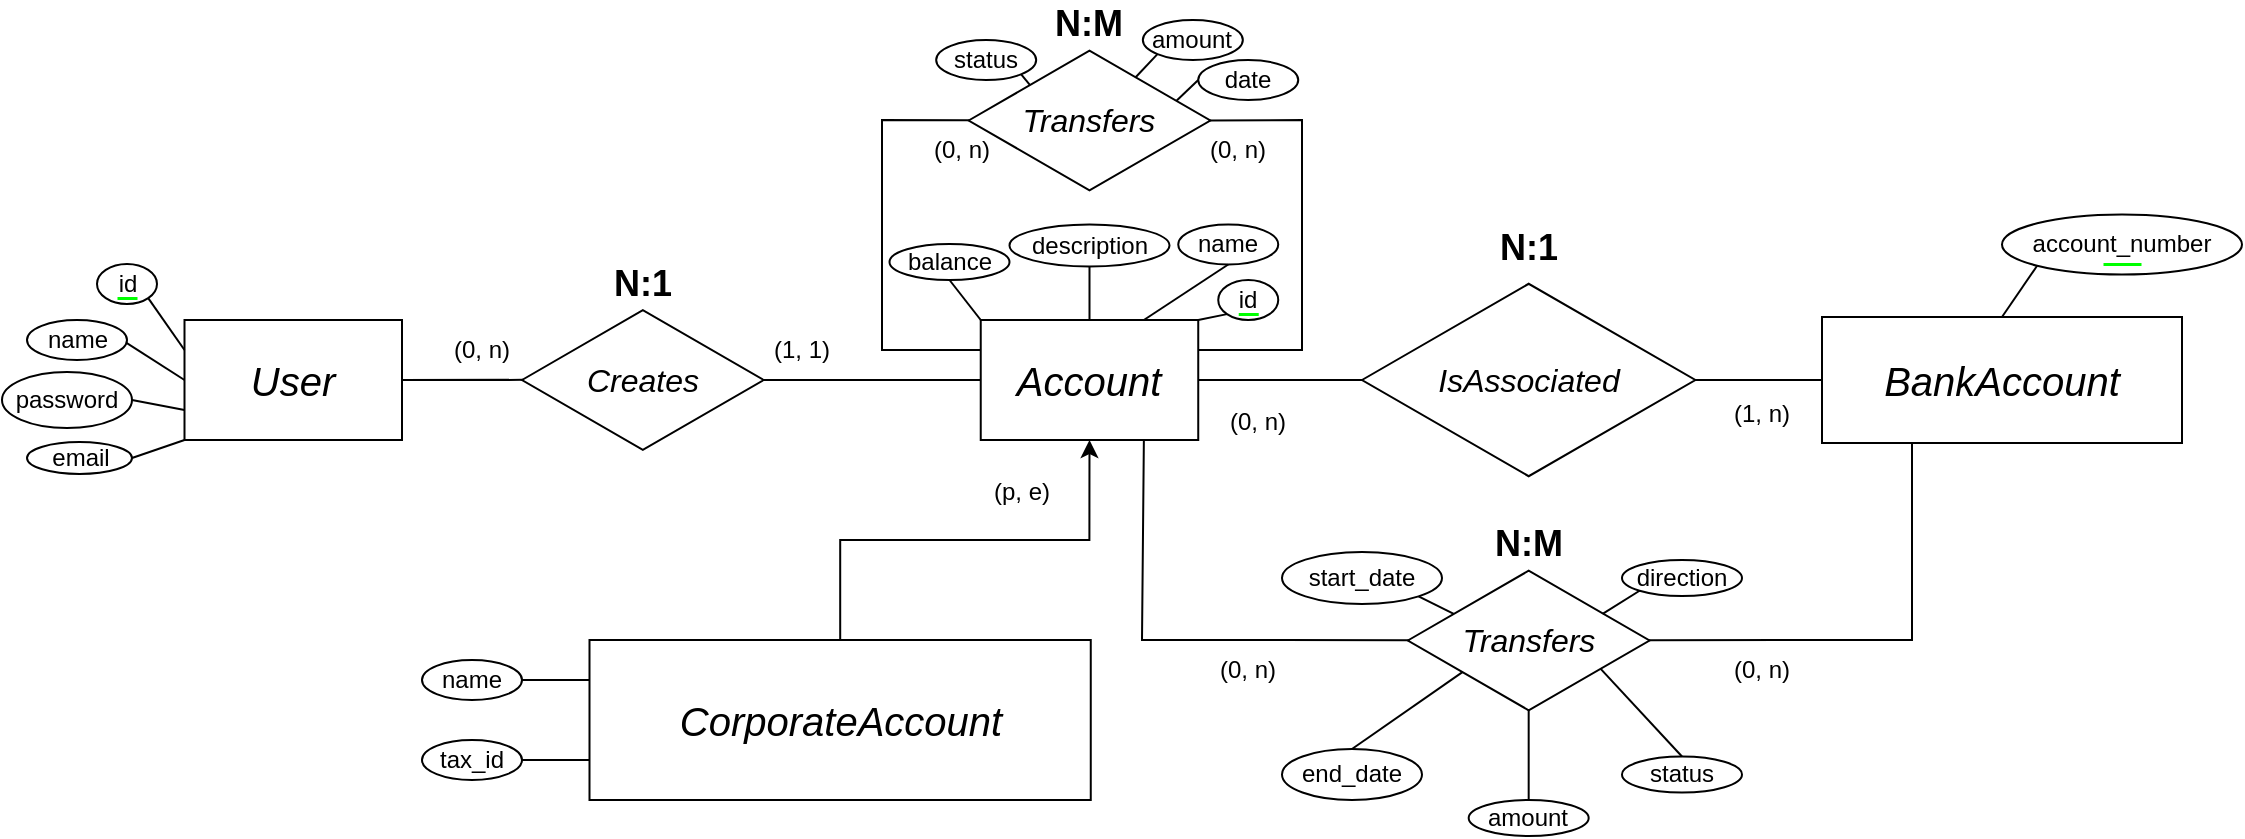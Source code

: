 <mxfile version="28.1.2">
  <diagram name="Página-1" id="oE5SToJG6d0fqBrR_LVp">
    <mxGraphModel dx="475" dy="288" grid="1" gridSize="10" guides="1" tooltips="1" connect="1" arrows="1" fold="1" page="1" pageScale="1" pageWidth="1169" pageHeight="827" math="0" shadow="0">
      <root>
        <mxCell id="0" />
        <mxCell id="1" parent="0" />
        <mxCell id="Xy_Kt93vGEhqBD_L53yG-1" value="id" style="ellipse;whiteSpace=wrap;html=1;fillColor=none;" parent="1" vertex="1">
          <mxGeometry x="57.5" y="492" width="30" height="20" as="geometry" />
        </mxCell>
        <mxCell id="SnB1N_KesckS_-LBV5Pf-58" style="edgeStyle=orthogonalEdgeStyle;rounded=0;orthogonalLoop=1;jettySize=auto;html=1;exitX=0.5;exitY=1;exitDx=0;exitDy=0;" parent="1" edge="1">
          <mxGeometry relative="1" as="geometry">
            <mxPoint x="160.0" y="570" as="sourcePoint" />
            <mxPoint x="160.0" y="570" as="targetPoint" />
          </mxGeometry>
        </mxCell>
        <mxCell id="SnB1N_KesckS_-LBV5Pf-65" value="" style="endArrow=none;html=1;rounded=0;strokeWidth=1.5;strokeColor=#00ff00;jumpSize=6;endSize=6;" parent="1" edge="1">
          <mxGeometry width="50" height="50" relative="1" as="geometry">
            <mxPoint x="67.5" y="509" as="sourcePoint" />
            <mxPoint x="77.5" y="509" as="targetPoint" />
          </mxGeometry>
        </mxCell>
        <mxCell id="pcUj4MwKIDvx0GaRPvgX-3" value="&lt;i style=&quot;font-size: 20px;&quot;&gt;User&lt;/i&gt;" style="rounded=0;whiteSpace=wrap;html=1;fillColor=none;align=center;" parent="1" vertex="1">
          <mxGeometry x="101.25" y="520" width="108.75" height="60" as="geometry" />
        </mxCell>
        <mxCell id="XwNhUvzAYBpl0VFSliFA-16" value="" style="endArrow=none;html=1;rounded=0;exitX=0;exitY=0.25;exitDx=0;exitDy=0;entryX=1;entryY=1;entryDx=0;entryDy=0;" parent="1" source="pcUj4MwKIDvx0GaRPvgX-3" target="Xy_Kt93vGEhqBD_L53yG-1" edge="1">
          <mxGeometry width="50" height="50" relative="1" as="geometry">
            <mxPoint x="106.24" y="598" as="sourcePoint" />
            <mxPoint x="90" y="510" as="targetPoint" />
          </mxGeometry>
        </mxCell>
        <mxCell id="XwNhUvzAYBpl0VFSliFA-22" value="&lt;span style=&quot;font-size: 16px;&quot;&gt;&lt;i&gt;Creates&lt;/i&gt;&lt;/span&gt;" style="html=1;whiteSpace=wrap;aspect=fixed;shape=isoRectangle;fillColor=none;" parent="1" vertex="1">
          <mxGeometry x="270" y="513.75" width="120.84" height="72.5" as="geometry" />
        </mxCell>
        <mxCell id="XwNhUvzAYBpl0VFSliFA-27" value="(0, n)" style="text;html=1;align=center;verticalAlign=middle;whiteSpace=wrap;rounded=0;" parent="1" vertex="1">
          <mxGeometry x="220" y="520" width="60" height="30" as="geometry" />
        </mxCell>
        <mxCell id="XwNhUvzAYBpl0VFSliFA-31" value="" style="endArrow=none;html=1;rounded=0;exitX=1;exitY=0.5;exitDx=0;exitDy=0;entryX=0.004;entryY=0.499;entryDx=0;entryDy=0;entryPerimeter=0;" parent="1" source="pcUj4MwKIDvx0GaRPvgX-3" target="XwNhUvzAYBpl0VFSliFA-22" edge="1">
          <mxGeometry width="50" height="50" relative="1" as="geometry">
            <mxPoint x="261" y="559" as="sourcePoint" />
            <mxPoint x="290" y="559" as="targetPoint" />
          </mxGeometry>
        </mxCell>
        <mxCell id="jjyvyoVuMIes-spuAeXh-1" value="(1, 1)" style="text;html=1;align=center;verticalAlign=middle;whiteSpace=wrap;rounded=0;" parent="1" vertex="1">
          <mxGeometry x="380" y="520" width="60" height="30" as="geometry" />
        </mxCell>
        <mxCell id="yTSjlXrY0dPMjYInfQWD-1" value="&lt;b style=&quot;font-size: 18px;&quot;&gt;N:1&lt;/b&gt;" style="text;html=1;align=center;verticalAlign=middle;whiteSpace=wrap;rounded=0;fontSize=18;" parent="1" vertex="1">
          <mxGeometry x="303.75" y="490.25" width="53.33" height="23.5" as="geometry" />
        </mxCell>
        <mxCell id="sRWVKsXR1g_RUoGMcLxZ-1" value="name" style="ellipse;whiteSpace=wrap;html=1;fillColor=none;" parent="1" vertex="1">
          <mxGeometry x="22.5" y="520" width="50" height="20" as="geometry" />
        </mxCell>
        <mxCell id="sRWVKsXR1g_RUoGMcLxZ-2" value="email" style="ellipse;whiteSpace=wrap;html=1;fillColor=none;" parent="1" vertex="1">
          <mxGeometry x="22.5" y="581" width="52.5" height="16" as="geometry" />
        </mxCell>
        <mxCell id="sRWVKsXR1g_RUoGMcLxZ-3" value="password" style="ellipse;whiteSpace=wrap;html=1;fillColor=none;" parent="1" vertex="1">
          <mxGeometry x="10" y="546" width="65" height="28" as="geometry" />
        </mxCell>
        <mxCell id="sRWVKsXR1g_RUoGMcLxZ-5" value="" style="endArrow=none;html=1;rounded=0;entryX=0.991;entryY=0.567;entryDx=0;entryDy=0;exitX=0;exitY=0.5;exitDx=0;exitDy=0;entryPerimeter=0;" parent="1" source="pcUj4MwKIDvx0GaRPvgX-3" target="sRWVKsXR1g_RUoGMcLxZ-1" edge="1">
          <mxGeometry width="50" height="50" relative="1" as="geometry">
            <mxPoint x="111" y="550" as="sourcePoint" />
            <mxPoint x="90" y="534" as="targetPoint" />
          </mxGeometry>
        </mxCell>
        <mxCell id="sRWVKsXR1g_RUoGMcLxZ-6" value="" style="endArrow=none;html=1;rounded=0;entryX=1;entryY=0.5;entryDx=0;entryDy=0;exitX=0;exitY=0.75;exitDx=0;exitDy=0;" parent="1" source="pcUj4MwKIDvx0GaRPvgX-3" target="sRWVKsXR1g_RUoGMcLxZ-3" edge="1">
          <mxGeometry width="50" height="50" relative="1" as="geometry">
            <mxPoint x="111" y="569" as="sourcePoint" />
            <mxPoint x="90" y="566" as="targetPoint" />
          </mxGeometry>
        </mxCell>
        <mxCell id="sRWVKsXR1g_RUoGMcLxZ-7" value="" style="endArrow=none;html=1;rounded=0;entryX=1;entryY=0.5;entryDx=0;entryDy=0;exitX=0;exitY=1;exitDx=0;exitDy=0;" parent="1" source="pcUj4MwKIDvx0GaRPvgX-3" target="sRWVKsXR1g_RUoGMcLxZ-2" edge="1">
          <mxGeometry width="50" height="50" relative="1" as="geometry">
            <mxPoint x="111" y="588" as="sourcePoint" />
            <mxPoint x="95" y="588" as="targetPoint" />
            <Array as="points" />
          </mxGeometry>
        </mxCell>
        <mxCell id="udv7P9SN18o3QwY9gsTe-19" value="" style="endArrow=none;html=1;rounded=0;exitX=0.994;exitY=0.5;exitDx=0;exitDy=0;entryX=0;entryY=0.5;entryDx=0;entryDy=0;exitPerimeter=0;" parent="1" source="XwNhUvzAYBpl0VFSliFA-22" target="udv7P9SN18o3QwY9gsTe-22" edge="1">
          <mxGeometry width="50" height="50" relative="1" as="geometry">
            <mxPoint x="390.84" y="549.88" as="sourcePoint" />
            <mxPoint x="460" y="550" as="targetPoint" />
          </mxGeometry>
        </mxCell>
        <mxCell id="udv7P9SN18o3QwY9gsTe-22" value="&lt;span style=&quot;font-size: 20px;&quot;&gt;&lt;i&gt;Account&lt;/i&gt;&lt;/span&gt;" style="rounded=0;whiteSpace=wrap;html=1;fillColor=none;align=center;" parent="1" vertex="1">
          <mxGeometry x="499.37" y="520" width="108.75" height="60" as="geometry" />
        </mxCell>
        <mxCell id="udv7P9SN18o3QwY9gsTe-41" value="id" style="ellipse;whiteSpace=wrap;html=1;fillColor=none;" parent="1" vertex="1">
          <mxGeometry x="618.12" y="500" width="30" height="20" as="geometry" />
        </mxCell>
        <mxCell id="udv7P9SN18o3QwY9gsTe-43" value="" style="endArrow=none;html=1;rounded=0;strokeWidth=1.5;strokeColor=#00ff00;jumpSize=6;endSize=6;" parent="1" edge="1">
          <mxGeometry width="50" height="50" relative="1" as="geometry">
            <mxPoint x="628.12" y="517" as="sourcePoint" />
            <mxPoint x="638.12" y="517" as="targetPoint" />
          </mxGeometry>
        </mxCell>
        <mxCell id="udv7P9SN18o3QwY9gsTe-48" value="" style="endArrow=none;html=1;rounded=0;entryX=0;entryY=1;entryDx=0;entryDy=0;exitX=1;exitY=0;exitDx=0;exitDy=0;" parent="1" source="udv7P9SN18o3QwY9gsTe-22" target="udv7P9SN18o3QwY9gsTe-41" edge="1">
          <mxGeometry width="50" height="50" relative="1" as="geometry">
            <mxPoint x="581" y="520" as="sourcePoint" />
            <mxPoint x="510" y="517" as="targetPoint" />
            <Array as="points" />
          </mxGeometry>
        </mxCell>
        <mxCell id="udv7P9SN18o3QwY9gsTe-100" value="" style="endArrow=none;html=1;rounded=0;exitX=1;exitY=0.5;exitDx=0;exitDy=0;entryX=0.004;entryY=0.5;entryDx=0;entryDy=0;entryPerimeter=0;" parent="1" source="udv7P9SN18o3QwY9gsTe-22" target="view_wPLEvit3rdJmK0Wfpy-26" edge="1">
          <mxGeometry width="50" height="50" relative="1" as="geometry">
            <mxPoint x="400" y="560" as="sourcePoint" />
            <mxPoint x="700" y="550" as="targetPoint" />
          </mxGeometry>
        </mxCell>
        <mxCell id="view_wPLEvit3rdJmK0Wfpy-2" value="" style="endArrow=none;html=1;rounded=0;entryX=0;entryY=0.25;entryDx=0;entryDy=0;exitX=0.004;exitY=0.498;exitDx=0;exitDy=0;exitPerimeter=0;" parent="1" source="view_wPLEvit3rdJmK0Wfpy-5" target="udv7P9SN18o3QwY9gsTe-22" edge="1">
          <mxGeometry width="50" height="50" relative="1" as="geometry">
            <mxPoint x="490" y="420" as="sourcePoint" />
            <mxPoint x="280" y="560" as="targetPoint" />
            <Array as="points">
              <mxPoint x="450" y="420" />
              <mxPoint x="450" y="535" />
            </Array>
          </mxGeometry>
        </mxCell>
        <mxCell id="view_wPLEvit3rdJmK0Wfpy-5" value="&lt;span style=&quot;font-size: 16px;&quot;&gt;&lt;i&gt;Transfers&lt;/i&gt;&lt;/span&gt;" style="html=1;whiteSpace=wrap;aspect=fixed;shape=isoRectangle;fillColor=none;" parent="1" vertex="1">
          <mxGeometry x="493.33" y="384" width="120.84" height="72.5" as="geometry" />
        </mxCell>
        <mxCell id="view_wPLEvit3rdJmK0Wfpy-6" value="" style="endArrow=none;html=1;rounded=0;entryX=1;entryY=0.25;entryDx=0;entryDy=0;exitX=0.993;exitY=0.5;exitDx=0;exitDy=0;exitPerimeter=0;" parent="1" source="view_wPLEvit3rdJmK0Wfpy-5" target="udv7P9SN18o3QwY9gsTe-22" edge="1">
          <mxGeometry width="50" height="50" relative="1" as="geometry">
            <mxPoint x="650" y="420" as="sourcePoint" />
            <mxPoint x="509" y="545" as="targetPoint" />
            <Array as="points">
              <mxPoint x="660" y="420" />
              <mxPoint x="660" y="535" />
            </Array>
          </mxGeometry>
        </mxCell>
        <mxCell id="view_wPLEvit3rdJmK0Wfpy-8" value="name" style="ellipse;whiteSpace=wrap;html=1;fillColor=none;" parent="1" vertex="1">
          <mxGeometry x="598.12" y="472.25" width="50" height="20" as="geometry" />
        </mxCell>
        <mxCell id="view_wPLEvit3rdJmK0Wfpy-10" value="balance" style="ellipse;whiteSpace=wrap;html=1;fillColor=none;" parent="1" vertex="1">
          <mxGeometry x="453.75" y="482" width="60" height="18" as="geometry" />
        </mxCell>
        <mxCell id="view_wPLEvit3rdJmK0Wfpy-11" value="description" style="ellipse;whiteSpace=wrap;html=1;fillColor=none;" parent="1" vertex="1">
          <mxGeometry x="513.75" y="472.25" width="80" height="21" as="geometry" />
        </mxCell>
        <mxCell id="view_wPLEvit3rdJmK0Wfpy-12" value="" style="endArrow=none;html=1;rounded=0;entryX=0.5;entryY=1;entryDx=0;entryDy=0;exitX=0.5;exitY=0;exitDx=0;exitDy=0;" parent="1" source="udv7P9SN18o3QwY9gsTe-22" target="view_wPLEvit3rdJmK0Wfpy-11" edge="1">
          <mxGeometry width="50" height="50" relative="1" as="geometry">
            <mxPoint x="618" y="530" as="sourcePoint" />
            <mxPoint x="623" y="521" as="targetPoint" />
            <Array as="points" />
          </mxGeometry>
        </mxCell>
        <mxCell id="view_wPLEvit3rdJmK0Wfpy-13" value="" style="endArrow=none;html=1;rounded=0;entryX=0.5;entryY=1;entryDx=0;entryDy=0;exitX=0;exitY=0;exitDx=0;exitDy=0;" parent="1" source="udv7P9SN18o3QwY9gsTe-22" target="view_wPLEvit3rdJmK0Wfpy-10" edge="1">
          <mxGeometry width="50" height="50" relative="1" as="geometry">
            <mxPoint x="564" y="530" as="sourcePoint" />
            <mxPoint x="570" y="511" as="targetPoint" />
            <Array as="points" />
          </mxGeometry>
        </mxCell>
        <mxCell id="view_wPLEvit3rdJmK0Wfpy-14" value="" style="endArrow=none;html=1;rounded=0;entryX=0.5;entryY=1;entryDx=0;entryDy=0;exitX=0.75;exitY=0;exitDx=0;exitDy=0;" parent="1" source="udv7P9SN18o3QwY9gsTe-22" target="view_wPLEvit3rdJmK0Wfpy-8" edge="1">
          <mxGeometry width="50" height="50" relative="1" as="geometry">
            <mxPoint x="564" y="530" as="sourcePoint" />
            <mxPoint x="564" y="500" as="targetPoint" />
            <Array as="points" />
          </mxGeometry>
        </mxCell>
        <mxCell id="view_wPLEvit3rdJmK0Wfpy-15" value="(0, n)" style="text;html=1;align=center;verticalAlign=middle;whiteSpace=wrap;rounded=0;" parent="1" vertex="1">
          <mxGeometry x="598.12" y="420" width="60" height="30" as="geometry" />
        </mxCell>
        <mxCell id="view_wPLEvit3rdJmK0Wfpy-16" value="(0, n)" style="text;html=1;align=center;verticalAlign=middle;whiteSpace=wrap;rounded=0;" parent="1" vertex="1">
          <mxGeometry x="460" y="420" width="60" height="30" as="geometry" />
        </mxCell>
        <mxCell id="view_wPLEvit3rdJmK0Wfpy-17" value="&lt;b style=&quot;font-size: 18px;&quot;&gt;N:M&lt;/b&gt;" style="text;html=1;align=center;verticalAlign=middle;whiteSpace=wrap;rounded=0;fontSize=18;" parent="1" vertex="1">
          <mxGeometry x="527.09" y="360.5" width="53.33" height="23.5" as="geometry" />
        </mxCell>
        <mxCell id="view_wPLEvit3rdJmK0Wfpy-18" value="status" style="ellipse;whiteSpace=wrap;html=1;fillColor=none;" parent="1" vertex="1">
          <mxGeometry x="477.09" y="380" width="50" height="20" as="geometry" />
        </mxCell>
        <mxCell id="view_wPLEvit3rdJmK0Wfpy-19" value="amount" style="ellipse;whiteSpace=wrap;html=1;fillColor=none;" parent="1" vertex="1">
          <mxGeometry x="580.42" y="370" width="50" height="20" as="geometry" />
        </mxCell>
        <mxCell id="view_wPLEvit3rdJmK0Wfpy-20" value="date" style="ellipse;whiteSpace=wrap;html=1;fillColor=none;" parent="1" vertex="1">
          <mxGeometry x="608.12" y="390" width="50" height="20" as="geometry" />
        </mxCell>
        <mxCell id="view_wPLEvit3rdJmK0Wfpy-21" value="" style="endArrow=none;html=1;rounded=0;entryX=0;entryY=0.5;entryDx=0;entryDy=0;exitX=0.86;exitY=0.364;exitDx=0;exitDy=0;exitPerimeter=0;" parent="1" source="view_wPLEvit3rdJmK0Wfpy-5" target="view_wPLEvit3rdJmK0Wfpy-20" edge="1">
          <mxGeometry width="50" height="50" relative="1" as="geometry">
            <mxPoint x="591" y="530" as="sourcePoint" />
            <mxPoint x="633" y="502" as="targetPoint" />
            <Array as="points" />
          </mxGeometry>
        </mxCell>
        <mxCell id="view_wPLEvit3rdJmK0Wfpy-22" value="" style="endArrow=none;html=1;rounded=0;entryX=0;entryY=1;entryDx=0;entryDy=0;exitX=0.69;exitY=0.203;exitDx=0;exitDy=0;exitPerimeter=0;" parent="1" source="view_wPLEvit3rdJmK0Wfpy-5" target="view_wPLEvit3rdJmK0Wfpy-19" edge="1">
          <mxGeometry width="50" height="50" relative="1" as="geometry">
            <mxPoint x="610" y="422" as="sourcePoint" />
            <mxPoint x="625" y="417" as="targetPoint" />
            <Array as="points" />
          </mxGeometry>
        </mxCell>
        <mxCell id="view_wPLEvit3rdJmK0Wfpy-23" value="" style="endArrow=none;html=1;rounded=0;entryX=1;entryY=1;entryDx=0;entryDy=0;exitX=0.254;exitY=0.256;exitDx=0;exitDy=0;exitPerimeter=0;" parent="1" source="view_wPLEvit3rdJmK0Wfpy-5" target="view_wPLEvit3rdJmK0Wfpy-18" edge="1">
          <mxGeometry width="50" height="50" relative="1" as="geometry">
            <mxPoint x="587" y="409" as="sourcePoint" />
            <mxPoint x="598" y="397" as="targetPoint" />
            <Array as="points" />
          </mxGeometry>
        </mxCell>
        <mxCell id="view_wPLEvit3rdJmK0Wfpy-59" style="edgeStyle=orthogonalEdgeStyle;rounded=0;orthogonalLoop=1;jettySize=auto;html=1;entryX=0.5;entryY=1;entryDx=0;entryDy=0;" parent="1" source="view_wPLEvit3rdJmK0Wfpy-24" target="udv7P9SN18o3QwY9gsTe-22" edge="1">
          <mxGeometry relative="1" as="geometry" />
        </mxCell>
        <mxCell id="view_wPLEvit3rdJmK0Wfpy-24" value="&lt;i style=&quot;color: light-dark(rgb(0, 0, 0), rgb(255, 255, 255)); background-color: transparent; font-size: 20px;&quot;&gt;CorporateAccount&lt;/i&gt;" style="rounded=0;whiteSpace=wrap;html=1;fillColor=none;align=center;" parent="1" vertex="1">
          <mxGeometry x="303.75" y="680" width="250.63" height="80" as="geometry" />
        </mxCell>
        <mxCell id="view_wPLEvit3rdJmK0Wfpy-26" value="&lt;span style=&quot;font-size: 16px;&quot;&gt;&lt;i&gt;IsAssociated&lt;/i&gt;&lt;/span&gt;" style="html=1;whiteSpace=wrap;aspect=fixed;shape=isoRectangle;fillColor=none;" parent="1" vertex="1">
          <mxGeometry x="690" y="500" width="166.68" height="100" as="geometry" />
        </mxCell>
        <mxCell id="view_wPLEvit3rdJmK0Wfpy-27" value="&lt;span style=&quot;font-size: 20px;&quot;&gt;&lt;i&gt;BankAccount&lt;/i&gt;&lt;/span&gt;" style="rounded=0;whiteSpace=wrap;html=1;fillColor=none;align=center;" parent="1" vertex="1">
          <mxGeometry x="920" y="518.5" width="180" height="63" as="geometry" />
        </mxCell>
        <mxCell id="view_wPLEvit3rdJmK0Wfpy-28" value="" style="endArrow=none;html=1;rounded=0;entryX=0;entryY=0.5;entryDx=0;entryDy=0;exitX=0.997;exitY=0.5;exitDx=0;exitDy=0;exitPerimeter=0;" parent="1" source="view_wPLEvit3rdJmK0Wfpy-26" target="view_wPLEvit3rdJmK0Wfpy-27" edge="1">
          <mxGeometry width="50" height="50" relative="1" as="geometry">
            <mxPoint x="880" y="550" as="sourcePoint" />
            <mxPoint x="721" y="560" as="targetPoint" />
          </mxGeometry>
        </mxCell>
        <mxCell id="view_wPLEvit3rdJmK0Wfpy-29" value="account_number" style="ellipse;whiteSpace=wrap;html=1;fillColor=none;" parent="1" vertex="1">
          <mxGeometry x="1010" y="467.25" width="120" height="30" as="geometry" />
        </mxCell>
        <mxCell id="view_wPLEvit3rdJmK0Wfpy-30" value="" style="endArrow=none;html=1;rounded=0;strokeWidth=1.5;strokeColor=#00ff00;jumpSize=6;endSize=6;" parent="1" edge="1">
          <mxGeometry width="50" height="50" relative="1" as="geometry">
            <mxPoint x="1060.5" y="491.97" as="sourcePoint" />
            <mxPoint x="1079.5" y="491.97" as="targetPoint" />
          </mxGeometry>
        </mxCell>
        <mxCell id="view_wPLEvit3rdJmK0Wfpy-31" value="" style="endArrow=none;html=1;rounded=0;entryX=0.5;entryY=0;entryDx=0;entryDy=0;exitX=0;exitY=1;exitDx=0;exitDy=0;" parent="1" source="view_wPLEvit3rdJmK0Wfpy-29" target="view_wPLEvit3rdJmK0Wfpy-27" edge="1">
          <mxGeometry width="50" height="50" relative="1" as="geometry">
            <mxPoint x="866" y="560" as="sourcePoint" />
            <mxPoint x="930" y="560" as="targetPoint" />
          </mxGeometry>
        </mxCell>
        <mxCell id="view_wPLEvit3rdJmK0Wfpy-32" value="&lt;b style=&quot;font-size: 18px;&quot;&gt;N:1&lt;/b&gt;" style="text;html=1;align=center;verticalAlign=middle;whiteSpace=wrap;rounded=0;fontSize=18;" parent="1" vertex="1">
          <mxGeometry x="746.67" y="472.25" width="53.33" height="23.5" as="geometry" />
        </mxCell>
        <mxCell id="view_wPLEvit3rdJmK0Wfpy-33" value="(0, n)" style="text;html=1;align=center;verticalAlign=middle;whiteSpace=wrap;rounded=0;" parent="1" vertex="1">
          <mxGeometry x="608.12" y="556.25" width="60" height="30" as="geometry" />
        </mxCell>
        <mxCell id="view_wPLEvit3rdJmK0Wfpy-35" value="(1, n)" style="text;html=1;align=center;verticalAlign=middle;whiteSpace=wrap;rounded=0;" parent="1" vertex="1">
          <mxGeometry x="860" y="551.5" width="60" height="30" as="geometry" />
        </mxCell>
        <mxCell id="view_wPLEvit3rdJmK0Wfpy-37" value="&lt;span style=&quot;font-size: 16px;&quot;&gt;&lt;i&gt;Transfers&lt;/i&gt;&lt;/span&gt;" style="html=1;whiteSpace=wrap;aspect=fixed;shape=isoRectangle;fillColor=none;" parent="1" vertex="1">
          <mxGeometry x="712.92" y="644" width="120.84" height="72.5" as="geometry" />
        </mxCell>
        <mxCell id="view_wPLEvit3rdJmK0Wfpy-40" value="" style="endArrow=none;html=1;rounded=0;exitX=0.75;exitY=1;exitDx=0;exitDy=0;entryX=0.006;entryY=0.499;entryDx=0;entryDy=0;entryPerimeter=0;" parent="1" source="udv7P9SN18o3QwY9gsTe-22" target="view_wPLEvit3rdJmK0Wfpy-37" edge="1">
          <mxGeometry width="50" height="50" relative="1" as="geometry">
            <mxPoint x="617.33" y="559.05" as="sourcePoint" />
            <mxPoint x="700" y="680" as="targetPoint" />
            <Array as="points">
              <mxPoint x="580" y="680" />
              <mxPoint x="650" y="680" />
            </Array>
          </mxGeometry>
        </mxCell>
        <mxCell id="view_wPLEvit3rdJmK0Wfpy-43" value="" style="endArrow=none;html=1;rounded=0;exitX=0.25;exitY=1;exitDx=0;exitDy=0;entryX=0.997;entryY=0.498;entryDx=0;entryDy=0;entryPerimeter=0;" parent="1" source="view_wPLEvit3rdJmK0Wfpy-27" target="view_wPLEvit3rdJmK0Wfpy-37" edge="1">
          <mxGeometry width="50" height="50" relative="1" as="geometry">
            <mxPoint x="591" y="590" as="sourcePoint" />
            <mxPoint x="724" y="690" as="targetPoint" />
            <Array as="points">
              <mxPoint x="965" y="680" />
            </Array>
          </mxGeometry>
        </mxCell>
        <mxCell id="view_wPLEvit3rdJmK0Wfpy-44" value="(0, n)" style="text;html=1;align=center;verticalAlign=middle;whiteSpace=wrap;rounded=0;" parent="1" vertex="1">
          <mxGeometry x="603.12" y="680" width="60" height="30" as="geometry" />
        </mxCell>
        <mxCell id="view_wPLEvit3rdJmK0Wfpy-45" value="(0, n)" style="text;html=1;align=center;verticalAlign=middle;whiteSpace=wrap;rounded=0;" parent="1" vertex="1">
          <mxGeometry x="860" y="680" width="60" height="30" as="geometry" />
        </mxCell>
        <mxCell id="view_wPLEvit3rdJmK0Wfpy-47" value="&lt;b style=&quot;font-size: 18px;&quot;&gt;N:M&lt;/b&gt;" style="text;html=1;align=center;verticalAlign=middle;whiteSpace=wrap;rounded=0;fontSize=18;" parent="1" vertex="1">
          <mxGeometry x="746.67" y="620.5" width="53.33" height="23.5" as="geometry" />
        </mxCell>
        <mxCell id="view_wPLEvit3rdJmK0Wfpy-48" value="direction" style="ellipse;whiteSpace=wrap;html=1;fillColor=none;" parent="1" vertex="1">
          <mxGeometry x="820" y="640" width="60" height="18" as="geometry" />
        </mxCell>
        <mxCell id="view_wPLEvit3rdJmK0Wfpy-49" value="start_date" style="ellipse;whiteSpace=wrap;html=1;fillColor=none;" parent="1" vertex="1">
          <mxGeometry x="650" y="636" width="80" height="26" as="geometry" />
        </mxCell>
        <mxCell id="view_wPLEvit3rdJmK0Wfpy-50" value="end_date" style="ellipse;whiteSpace=wrap;html=1;fillColor=none;" parent="1" vertex="1">
          <mxGeometry x="650" y="734.5" width="70" height="25.5" as="geometry" />
        </mxCell>
        <mxCell id="view_wPLEvit3rdJmK0Wfpy-51" value="status" style="ellipse;whiteSpace=wrap;html=1;fillColor=none;" parent="1" vertex="1">
          <mxGeometry x="820" y="738.25" width="60" height="18" as="geometry" />
        </mxCell>
        <mxCell id="view_wPLEvit3rdJmK0Wfpy-52" value="amount" style="ellipse;whiteSpace=wrap;html=1;fillColor=none;" parent="1" vertex="1">
          <mxGeometry x="743.34" y="760" width="60" height="18" as="geometry" />
        </mxCell>
        <mxCell id="view_wPLEvit3rdJmK0Wfpy-54" value="" style="endArrow=none;html=1;rounded=0;exitX=0.19;exitY=0.317;exitDx=0;exitDy=0;entryX=1;entryY=1;entryDx=0;entryDy=0;exitPerimeter=0;" parent="1" source="view_wPLEvit3rdJmK0Wfpy-37" target="view_wPLEvit3rdJmK0Wfpy-49" edge="1">
          <mxGeometry width="50" height="50" relative="1" as="geometry">
            <mxPoint x="618" y="560" as="sourcePoint" />
            <mxPoint x="701" y="560" as="targetPoint" />
          </mxGeometry>
        </mxCell>
        <mxCell id="view_wPLEvit3rdJmK0Wfpy-55" value="" style="endArrow=none;html=1;rounded=0;exitX=0.806;exitY=0.317;exitDx=0;exitDy=0;entryX=0;entryY=1;entryDx=0;entryDy=0;exitPerimeter=0;" parent="1" source="view_wPLEvit3rdJmK0Wfpy-37" target="view_wPLEvit3rdJmK0Wfpy-48" edge="1">
          <mxGeometry width="50" height="50" relative="1" as="geometry">
            <mxPoint x="734" y="683" as="sourcePoint" />
            <mxPoint x="700" y="670" as="targetPoint" />
          </mxGeometry>
        </mxCell>
        <mxCell id="view_wPLEvit3rdJmK0Wfpy-56" value="" style="endArrow=none;html=1;rounded=0;exitX=0.5;exitY=0;exitDx=0;exitDy=0;entryX=0.797;entryY=0.694;entryDx=0;entryDy=0;entryPerimeter=0;" parent="1" source="view_wPLEvit3rdJmK0Wfpy-51" target="view_wPLEvit3rdJmK0Wfpy-37" edge="1">
          <mxGeometry width="50" height="50" relative="1" as="geometry">
            <mxPoint x="820" y="677" as="sourcePoint" />
            <mxPoint x="829" y="669" as="targetPoint" />
          </mxGeometry>
        </mxCell>
        <mxCell id="view_wPLEvit3rdJmK0Wfpy-57" value="" style="endArrow=none;html=1;rounded=0;entryX=0.5;entryY=0;entryDx=0;entryDy=0;exitX=0.5;exitY=0.974;exitDx=0;exitDy=0;exitPerimeter=0;" parent="1" source="view_wPLEvit3rdJmK0Wfpy-37" target="view_wPLEvit3rdJmK0Wfpy-52" edge="1">
          <mxGeometry width="50" height="50" relative="1" as="geometry">
            <mxPoint x="774" y="720" as="sourcePoint" />
            <mxPoint x="819" y="704" as="targetPoint" />
          </mxGeometry>
        </mxCell>
        <mxCell id="view_wPLEvit3rdJmK0Wfpy-58" value="" style="endArrow=none;html=1;rounded=0;entryX=0.5;entryY=0;entryDx=0;entryDy=0;exitX=0.226;exitY=0.718;exitDx=0;exitDy=0;exitPerimeter=0;" parent="1" source="view_wPLEvit3rdJmK0Wfpy-37" target="view_wPLEvit3rdJmK0Wfpy-50" edge="1">
          <mxGeometry width="50" height="50" relative="1" as="geometry">
            <mxPoint x="783" y="725" as="sourcePoint" />
            <mxPoint x="783" y="770" as="targetPoint" />
          </mxGeometry>
        </mxCell>
        <mxCell id="view_wPLEvit3rdJmK0Wfpy-61" value="(p, e)" style="text;html=1;align=center;verticalAlign=middle;whiteSpace=wrap;rounded=0;" parent="1" vertex="1">
          <mxGeometry x="490" y="590.5" width="60" height="30" as="geometry" />
        </mxCell>
        <mxCell id="view_wPLEvit3rdJmK0Wfpy-62" value="name" style="ellipse;whiteSpace=wrap;html=1;fillColor=none;" parent="1" vertex="1">
          <mxGeometry x="220" y="690" width="50" height="20" as="geometry" />
        </mxCell>
        <mxCell id="view_wPLEvit3rdJmK0Wfpy-63" value="tax_id" style="ellipse;whiteSpace=wrap;html=1;fillColor=none;" parent="1" vertex="1">
          <mxGeometry x="220" y="730" width="50" height="20" as="geometry" />
        </mxCell>
        <mxCell id="view_wPLEvit3rdJmK0Wfpy-64" value="" style="endArrow=none;html=1;rounded=0;exitX=1;exitY=0.5;exitDx=0;exitDy=0;entryX=0;entryY=0.25;entryDx=0;entryDy=0;" parent="1" source="view_wPLEvit3rdJmK0Wfpy-62" target="view_wPLEvit3rdJmK0Wfpy-24" edge="1">
          <mxGeometry width="50" height="50" relative="1" as="geometry">
            <mxPoint x="220" y="560" as="sourcePoint" />
            <mxPoint x="280" y="560" as="targetPoint" />
          </mxGeometry>
        </mxCell>
        <mxCell id="view_wPLEvit3rdJmK0Wfpy-65" value="" style="endArrow=none;html=1;rounded=0;exitX=1;exitY=0.5;exitDx=0;exitDy=0;entryX=0;entryY=0.75;entryDx=0;entryDy=0;" parent="1" source="view_wPLEvit3rdJmK0Wfpy-63" target="view_wPLEvit3rdJmK0Wfpy-24" edge="1">
          <mxGeometry width="50" height="50" relative="1" as="geometry">
            <mxPoint x="280" y="710" as="sourcePoint" />
            <mxPoint x="300" y="740" as="targetPoint" />
          </mxGeometry>
        </mxCell>
      </root>
    </mxGraphModel>
  </diagram>
</mxfile>
